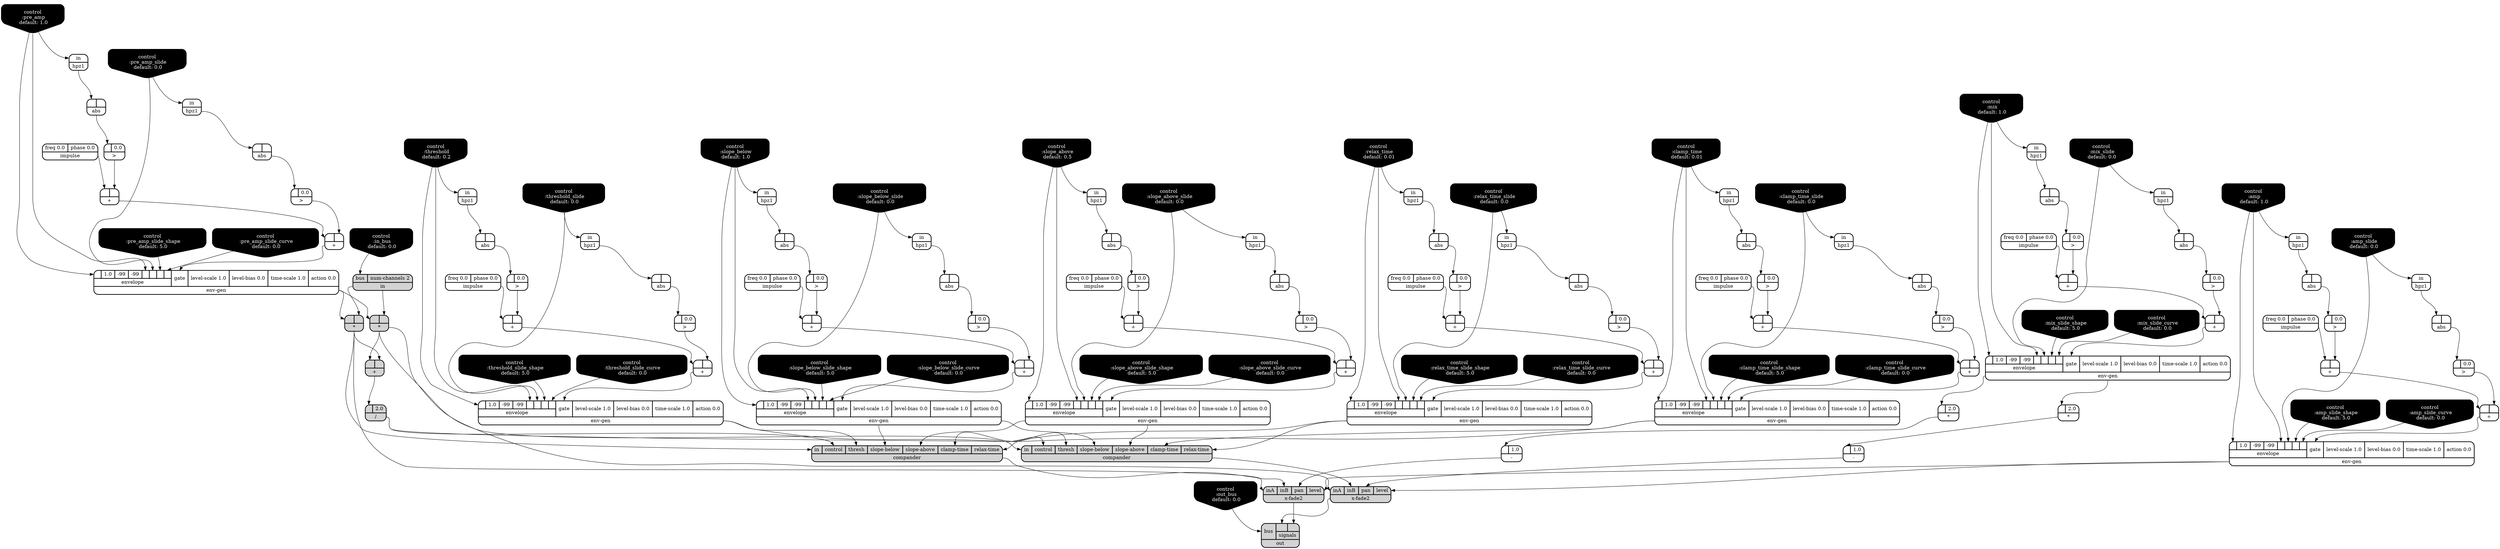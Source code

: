 digraph synthdef {
49 [label = "{{ <a> |<b> 2.0} |<__UG_NAME__>* }" style="bold, rounded" shape=record rankdir=LR];
89 [label = "{{ <a> |<b> 2.0} |<__UG_NAME__>* }" style="bold, rounded" shape=record rankdir=LR];
91 [label = "{{ <a> |<b> } |<__UG_NAME__>* }" style="filled, bold, rounded"  shape=record rankdir=LR];
92 [label = "{{ <a> |<b> } |<__UG_NAME__>* }" style="filled, bold, rounded"  shape=record rankdir=LR];
38 [label = "{{ <a> |<b> } |<__UG_NAME__>+ }" style="bold, rounded" shape=record rankdir=LR];
43 [label = "{{ <a> |<b> } |<__UG_NAME__>+ }" style="bold, rounded" shape=record rankdir=LR];
47 [label = "{{ <a> |<b> } |<__UG_NAME__>+ }" style="bold, rounded" shape=record rankdir=LR];
56 [label = "{{ <a> |<b> } |<__UG_NAME__>+ }" style="bold, rounded" shape=record rankdir=LR];
60 [label = "{{ <a> |<b> } |<__UG_NAME__>+ }" style="bold, rounded" shape=record rankdir=LR];
73 [label = "{{ <a> |<b> } |<__UG_NAME__>+ }" style="bold, rounded" shape=record rankdir=LR];
77 [label = "{{ <a> |<b> } |<__UG_NAME__>+ }" style="bold, rounded" shape=record rankdir=LR];
82 [label = "{{ <a> |<b> } |<__UG_NAME__>+ }" style="bold, rounded" shape=record rankdir=LR];
86 [label = "{{ <a> |<b> } |<__UG_NAME__>+ }" style="bold, rounded" shape=record rankdir=LR];
93 [label = "{{ <a> |<b> } |<__UG_NAME__>+ }" style="filled, bold, rounded"  shape=record rankdir=LR];
97 [label = "{{ <a> |<b> } |<__UG_NAME__>+ }" style="bold, rounded" shape=record rankdir=LR];
101 [label = "{{ <a> |<b> } |<__UG_NAME__>+ }" style="bold, rounded" shape=record rankdir=LR];
104 [label = "{{ <a> |<b> } |<__UG_NAME__>+ }" style="bold, rounded" shape=record rankdir=LR];
108 [label = "{{ <a> |<b> } |<__UG_NAME__>+ }" style="bold, rounded" shape=record rankdir=LR];
113 [label = "{{ <a> |<b> } |<__UG_NAME__>+ }" style="bold, rounded" shape=record rankdir=LR];
119 [label = "{{ <a> |<b> } |<__UG_NAME__>+ }" style="bold, rounded" shape=record rankdir=LR];
121 [label = "{{ <a> |<b> } |<__UG_NAME__>+ }" style="bold, rounded" shape=record rankdir=LR];
50 [label = "{{ <a> |<b> 1.0} |<__UG_NAME__>- }" style="bold, rounded" shape=record rankdir=LR];
90 [label = "{{ <a> |<b> 1.0} |<__UG_NAME__>- }" style="bold, rounded" shape=record rankdir=LR];
94 [label = "{{ <a> |<b> 2.0} |<__UG_NAME__>/ }" style="filled, bold, rounded"  shape=record rankdir=LR];
37 [label = "{{ <a> |<b> 0.0} |<__UG_NAME__>\> }" style="bold, rounded" shape=record rankdir=LR];
42 [label = "{{ <a> |<b> 0.0} |<__UG_NAME__>\> }" style="bold, rounded" shape=record rankdir=LR];
46 [label = "{{ <a> |<b> 0.0} |<__UG_NAME__>\> }" style="bold, rounded" shape=record rankdir=LR];
55 [label = "{{ <a> |<b> 0.0} |<__UG_NAME__>\> }" style="bold, rounded" shape=record rankdir=LR];
59 [label = "{{ <a> |<b> 0.0} |<__UG_NAME__>\> }" style="bold, rounded" shape=record rankdir=LR];
64 [label = "{{ <a> |<b> 0.0} |<__UG_NAME__>\> }" style="bold, rounded" shape=record rankdir=LR];
72 [label = "{{ <a> |<b> 0.0} |<__UG_NAME__>\> }" style="bold, rounded" shape=record rankdir=LR];
76 [label = "{{ <a> |<b> 0.0} |<__UG_NAME__>\> }" style="bold, rounded" shape=record rankdir=LR];
80 [label = "{{ <a> |<b> 0.0} |<__UG_NAME__>\> }" style="bold, rounded" shape=record rankdir=LR];
85 [label = "{{ <a> |<b> 0.0} |<__UG_NAME__>\> }" style="bold, rounded" shape=record rankdir=LR];
96 [label = "{{ <a> |<b> 0.0} |<__UG_NAME__>\> }" style="bold, rounded" shape=record rankdir=LR];
100 [label = "{{ <a> |<b> 0.0} |<__UG_NAME__>\> }" style="bold, rounded" shape=record rankdir=LR];
107 [label = "{{ <a> |<b> 0.0} |<__UG_NAME__>\> }" style="bold, rounded" shape=record rankdir=LR];
112 [label = "{{ <a> |<b> 0.0} |<__UG_NAME__>\> }" style="bold, rounded" shape=record rankdir=LR];
118 [label = "{{ <a> |<b> 0.0} |<__UG_NAME__>\> }" style="bold, rounded" shape=record rankdir=LR];
120 [label = "{{ <a> |<b> 0.0} |<__UG_NAME__>\> }" style="bold, rounded" shape=record rankdir=LR];
36 [label = "{{ <a> |<b> } |<__UG_NAME__>abs }" style="bold, rounded" shape=record rankdir=LR];
41 [label = "{{ <a> |<b> } |<__UG_NAME__>abs }" style="bold, rounded" shape=record rankdir=LR];
45 [label = "{{ <a> |<b> } |<__UG_NAME__>abs }" style="bold, rounded" shape=record rankdir=LR];
54 [label = "{{ <a> |<b> } |<__UG_NAME__>abs }" style="bold, rounded" shape=record rankdir=LR];
58 [label = "{{ <a> |<b> } |<__UG_NAME__>abs }" style="bold, rounded" shape=record rankdir=LR];
63 [label = "{{ <a> |<b> } |<__UG_NAME__>abs }" style="bold, rounded" shape=record rankdir=LR];
66 [label = "{{ <a> |<b> } |<__UG_NAME__>abs }" style="bold, rounded" shape=record rankdir=LR];
68 [label = "{{ <a> |<b> } |<__UG_NAME__>abs }" style="bold, rounded" shape=record rankdir=LR];
71 [label = "{{ <a> |<b> } |<__UG_NAME__>abs }" style="bold, rounded" shape=record rankdir=LR];
75 [label = "{{ <a> |<b> } |<__UG_NAME__>abs }" style="bold, rounded" shape=record rankdir=LR];
79 [label = "{{ <a> |<b> } |<__UG_NAME__>abs }" style="bold, rounded" shape=record rankdir=LR];
84 [label = "{{ <a> |<b> } |<__UG_NAME__>abs }" style="bold, rounded" shape=record rankdir=LR];
99 [label = "{{ <a> |<b> } |<__UG_NAME__>abs }" style="bold, rounded" shape=record rankdir=LR];
106 [label = "{{ <a> |<b> } |<__UG_NAME__>abs }" style="bold, rounded" shape=record rankdir=LR];
111 [label = "{{ <a> |<b> } |<__UG_NAME__>abs }" style="bold, rounded" shape=record rankdir=LR];
117 [label = "{{ <a> |<b> } |<__UG_NAME__>abs }" style="bold, rounded" shape=record rankdir=LR];
123 [label = "{{ <in> in|<control> control|<thresh> thresh|<slope____below> slope-below|<slope____above> slope-above|<clamp____time> clamp-time|<relax____time> relax-time} |<__UG_NAME__>compander }" style="filled, bold, rounded"  shape=record rankdir=LR];
124 [label = "{{ <in> in|<control> control|<thresh> thresh|<slope____below> slope-below|<slope____above> slope-above|<clamp____time> clamp-time|<relax____time> relax-time} |<__UG_NAME__>compander }" style="filled, bold, rounded"  shape=record rankdir=LR];
0 [label = "control
 :amp
 default: 1.0" shape=invhouse style="rounded, filled, bold" fillcolor=black fontcolor=white ]; 
1 [label = "control
 :amp_slide
 default: 0.0" shape=invhouse style="rounded, filled, bold" fillcolor=black fontcolor=white ]; 
2 [label = "control
 :amp_slide_shape
 default: 5.0" shape=invhouse style="rounded, filled, bold" fillcolor=black fontcolor=white ]; 
3 [label = "control
 :amp_slide_curve
 default: 0.0" shape=invhouse style="rounded, filled, bold" fillcolor=black fontcolor=white ]; 
4 [label = "control
 :mix
 default: 1.0" shape=invhouse style="rounded, filled, bold" fillcolor=black fontcolor=white ]; 
5 [label = "control
 :mix_slide
 default: 0.0" shape=invhouse style="rounded, filled, bold" fillcolor=black fontcolor=white ]; 
6 [label = "control
 :mix_slide_shape
 default: 5.0" shape=invhouse style="rounded, filled, bold" fillcolor=black fontcolor=white ]; 
7 [label = "control
 :mix_slide_curve
 default: 0.0" shape=invhouse style="rounded, filled, bold" fillcolor=black fontcolor=white ]; 
8 [label = "control
 :pre_amp
 default: 1.0" shape=invhouse style="rounded, filled, bold" fillcolor=black fontcolor=white ]; 
9 [label = "control
 :pre_amp_slide
 default: 0.0" shape=invhouse style="rounded, filled, bold" fillcolor=black fontcolor=white ]; 
10 [label = "control
 :pre_amp_slide_shape
 default: 5.0" shape=invhouse style="rounded, filled, bold" fillcolor=black fontcolor=white ]; 
11 [label = "control
 :pre_amp_slide_curve
 default: 0.0" shape=invhouse style="rounded, filled, bold" fillcolor=black fontcolor=white ]; 
12 [label = "control
 :threshold
 default: 0.2" shape=invhouse style="rounded, filled, bold" fillcolor=black fontcolor=white ]; 
13 [label = "control
 :threshold_slide
 default: 0.0" shape=invhouse style="rounded, filled, bold" fillcolor=black fontcolor=white ]; 
14 [label = "control
 :threshold_slide_shape
 default: 5.0" shape=invhouse style="rounded, filled, bold" fillcolor=black fontcolor=white ]; 
15 [label = "control
 :threshold_slide_curve
 default: 0.0" shape=invhouse style="rounded, filled, bold" fillcolor=black fontcolor=white ]; 
16 [label = "control
 :clamp_time
 default: 0.01" shape=invhouse style="rounded, filled, bold" fillcolor=black fontcolor=white ]; 
17 [label = "control
 :clamp_time_slide
 default: 0.0" shape=invhouse style="rounded, filled, bold" fillcolor=black fontcolor=white ]; 
18 [label = "control
 :clamp_time_slide_shape
 default: 5.0" shape=invhouse style="rounded, filled, bold" fillcolor=black fontcolor=white ]; 
19 [label = "control
 :clamp_time_slide_curve
 default: 0.0" shape=invhouse style="rounded, filled, bold" fillcolor=black fontcolor=white ]; 
20 [label = "control
 :slope_above
 default: 0.5" shape=invhouse style="rounded, filled, bold" fillcolor=black fontcolor=white ]; 
21 [label = "control
 :slope_above_slide
 default: 0.0" shape=invhouse style="rounded, filled, bold" fillcolor=black fontcolor=white ]; 
22 [label = "control
 :slope_above_slide_shape
 default: 5.0" shape=invhouse style="rounded, filled, bold" fillcolor=black fontcolor=white ]; 
23 [label = "control
 :slope_above_slide_curve
 default: 0.0" shape=invhouse style="rounded, filled, bold" fillcolor=black fontcolor=white ]; 
24 [label = "control
 :slope_below
 default: 1.0" shape=invhouse style="rounded, filled, bold" fillcolor=black fontcolor=white ]; 
25 [label = "control
 :slope_below_slide
 default: 0.0" shape=invhouse style="rounded, filled, bold" fillcolor=black fontcolor=white ]; 
26 [label = "control
 :slope_below_slide_shape
 default: 5.0" shape=invhouse style="rounded, filled, bold" fillcolor=black fontcolor=white ]; 
27 [label = "control
 :slope_below_slide_curve
 default: 0.0" shape=invhouse style="rounded, filled, bold" fillcolor=black fontcolor=white ]; 
28 [label = "control
 :relax_time
 default: 0.01" shape=invhouse style="rounded, filled, bold" fillcolor=black fontcolor=white ]; 
29 [label = "control
 :relax_time_slide
 default: 0.0" shape=invhouse style="rounded, filled, bold" fillcolor=black fontcolor=white ]; 
30 [label = "control
 :relax_time_slide_shape
 default: 5.0" shape=invhouse style="rounded, filled, bold" fillcolor=black fontcolor=white ]; 
31 [label = "control
 :relax_time_slide_curve
 default: 0.0" shape=invhouse style="rounded, filled, bold" fillcolor=black fontcolor=white ]; 
32 [label = "control
 :in_bus
 default: 0.0" shape=invhouse style="rounded, filled, bold" fillcolor=black fontcolor=white ]; 
33 [label = "control
 :out_bus
 default: 0.0" shape=invhouse style="rounded, filled, bold" fillcolor=black fontcolor=white ]; 
48 [label = "{{ {{<envelope___control___0>|1.0|-99|-99|<envelope___control___4>|<envelope___control___5>|<envelope___control___6>|<envelope___control___7>}|envelope}|<gate> gate|<level____scale> level-scale 1.0|<level____bias> level-bias 0.0|<time____scale> time-scale 1.0|<action> action 0.0} |<__UG_NAME__>env-gen }" style="bold, rounded" shape=record rankdir=LR];
61 [label = "{{ {{<envelope___control___0>|1.0|-99|-99|<envelope___control___4>|<envelope___control___5>|<envelope___control___6>|<envelope___control___7>}|envelope}|<gate> gate|<level____scale> level-scale 1.0|<level____bias> level-bias 0.0|<time____scale> time-scale 1.0|<action> action 0.0} |<__UG_NAME__>env-gen }" style="bold, rounded" shape=record rankdir=LR];
78 [label = "{{ {{<envelope___control___0>|1.0|-99|-99|<envelope___control___4>|<envelope___control___5>|<envelope___control___6>|<envelope___control___7>}|envelope}|<gate> gate|<level____scale> level-scale 1.0|<level____bias> level-bias 0.0|<time____scale> time-scale 1.0|<action> action 0.0} |<__UG_NAME__>env-gen }" style="bold, rounded" shape=record rankdir=LR];
87 [label = "{{ {{<envelope___control___0>|1.0|-99|-99|<envelope___control___4>|<envelope___control___5>|<envelope___control___6>|<envelope___control___7>}|envelope}|<gate> gate|<level____scale> level-scale 1.0|<level____bias> level-bias 0.0|<time____scale> time-scale 1.0|<action> action 0.0} |<__UG_NAME__>env-gen }" style="bold, rounded" shape=record rankdir=LR];
102 [label = "{{ {{<envelope___control___0>|1.0|-99|-99|<envelope___control___4>|<envelope___control___5>|<envelope___control___6>|<envelope___control___7>}|envelope}|<gate> gate|<level____scale> level-scale 1.0|<level____bias> level-bias 0.0|<time____scale> time-scale 1.0|<action> action 0.0} |<__UG_NAME__>env-gen }" style="bold, rounded" shape=record rankdir=LR];
109 [label = "{{ {{<envelope___control___0>|1.0|-99|-99|<envelope___control___4>|<envelope___control___5>|<envelope___control___6>|<envelope___control___7>}|envelope}|<gate> gate|<level____scale> level-scale 1.0|<level____bias> level-bias 0.0|<time____scale> time-scale 1.0|<action> action 0.0} |<__UG_NAME__>env-gen }" style="bold, rounded" shape=record rankdir=LR];
114 [label = "{{ {{<envelope___control___0>|1.0|-99|-99|<envelope___control___4>|<envelope___control___5>|<envelope___control___6>|<envelope___control___7>}|envelope}|<gate> gate|<level____scale> level-scale 1.0|<level____bias> level-bias 0.0|<time____scale> time-scale 1.0|<action> action 0.0} |<__UG_NAME__>env-gen }" style="bold, rounded" shape=record rankdir=LR];
122 [label = "{{ {{<envelope___control___0>|1.0|-99|-99|<envelope___control___4>|<envelope___control___5>|<envelope___control___6>|<envelope___control___7>}|envelope}|<gate> gate|<level____scale> level-scale 1.0|<level____bias> level-bias 0.0|<time____scale> time-scale 1.0|<action> action 0.0} |<__UG_NAME__>env-gen }" style="bold, rounded" shape=record rankdir=LR];
35 [label = "{{ <in> in} |<__UG_NAME__>hpz1 }" style="bold, rounded" shape=record rankdir=LR];
39 [label = "{{ <in> in} |<__UG_NAME__>hpz1 }" style="bold, rounded" shape=record rankdir=LR];
44 [label = "{{ <in> in} |<__UG_NAME__>hpz1 }" style="bold, rounded" shape=record rankdir=LR];
52 [label = "{{ <in> in} |<__UG_NAME__>hpz1 }" style="bold, rounded" shape=record rankdir=LR];
53 [label = "{{ <in> in} |<__UG_NAME__>hpz1 }" style="bold, rounded" shape=record rankdir=LR];
57 [label = "{{ <in> in} |<__UG_NAME__>hpz1 }" style="bold, rounded" shape=record rankdir=LR];
62 [label = "{{ <in> in} |<__UG_NAME__>hpz1 }" style="bold, rounded" shape=record rankdir=LR];
65 [label = "{{ <in> in} |<__UG_NAME__>hpz1 }" style="bold, rounded" shape=record rankdir=LR];
67 [label = "{{ <in> in} |<__UG_NAME__>hpz1 }" style="bold, rounded" shape=record rankdir=LR];
69 [label = "{{ <in> in} |<__UG_NAME__>hpz1 }" style="bold, rounded" shape=record rankdir=LR];
74 [label = "{{ <in> in} |<__UG_NAME__>hpz1 }" style="bold, rounded" shape=record rankdir=LR];
83 [label = "{{ <in> in} |<__UG_NAME__>hpz1 }" style="bold, rounded" shape=record rankdir=LR];
98 [label = "{{ <in> in} |<__UG_NAME__>hpz1 }" style="bold, rounded" shape=record rankdir=LR];
105 [label = "{{ <in> in} |<__UG_NAME__>hpz1 }" style="bold, rounded" shape=record rankdir=LR];
110 [label = "{{ <in> in} |<__UG_NAME__>hpz1 }" style="bold, rounded" shape=record rankdir=LR];
116 [label = "{{ <in> in} |<__UG_NAME__>hpz1 }" style="bold, rounded" shape=record rankdir=LR];
34 [label = "{{ <freq> freq 0.0|<phase> phase 0.0} |<__UG_NAME__>impulse }" style="bold, rounded" shape=record rankdir=LR];
40 [label = "{{ <freq> freq 0.0|<phase> phase 0.0} |<__UG_NAME__>impulse }" style="bold, rounded" shape=record rankdir=LR];
51 [label = "{{ <freq> freq 0.0|<phase> phase 0.0} |<__UG_NAME__>impulse }" style="bold, rounded" shape=record rankdir=LR];
70 [label = "{{ <freq> freq 0.0|<phase> phase 0.0} |<__UG_NAME__>impulse }" style="bold, rounded" shape=record rankdir=LR];
81 [label = "{{ <freq> freq 0.0|<phase> phase 0.0} |<__UG_NAME__>impulse }" style="bold, rounded" shape=record rankdir=LR];
95 [label = "{{ <freq> freq 0.0|<phase> phase 0.0} |<__UG_NAME__>impulse }" style="bold, rounded" shape=record rankdir=LR];
103 [label = "{{ <freq> freq 0.0|<phase> phase 0.0} |<__UG_NAME__>impulse }" style="bold, rounded" shape=record rankdir=LR];
115 [label = "{{ <freq> freq 0.0|<phase> phase 0.0} |<__UG_NAME__>impulse }" style="bold, rounded" shape=record rankdir=LR];
88 [label = "{{ <bus> bus|<num____channels> num-channels 2} |<__UG_NAME__>in }" style="filled, bold, rounded"  shape=record rankdir=LR];
127 [label = "{{ <bus> bus|{{<signals___x____fade2___0>|<signals___x____fade2___1>}|signals}} |<__UG_NAME__>out }" style="filled, bold, rounded"  shape=record rankdir=LR];
125 [label = "{{ <ina> inA|<inb> inB|<pan> pan|<level> level} |<__UG_NAME__>x-fade2 }" style="filled, bold, rounded"  shape=record rankdir=LR];
126 [label = "{{ <ina> inA|<inb> inB|<pan> pan|<level> level} |<__UG_NAME__>x-fade2 }" style="filled, bold, rounded"  shape=record rankdir=LR];

48:__UG_NAME__ -> 49:a ;
48:__UG_NAME__ -> 89:a ;
88:__UG_NAME__ -> 91:b ;
61:__UG_NAME__ -> 91:a ;
88:__UG_NAME__ -> 92:b ;
61:__UG_NAME__ -> 92:a ;
37:__UG_NAME__ -> 38:b ;
34:__UG_NAME__ -> 38:a ;
42:__UG_NAME__ -> 43:b ;
40:__UG_NAME__ -> 43:a ;
46:__UG_NAME__ -> 47:b ;
43:__UG_NAME__ -> 47:a ;
55:__UG_NAME__ -> 56:b ;
51:__UG_NAME__ -> 56:a ;
59:__UG_NAME__ -> 60:b ;
56:__UG_NAME__ -> 60:a ;
72:__UG_NAME__ -> 73:b ;
70:__UG_NAME__ -> 73:a ;
76:__UG_NAME__ -> 77:b ;
73:__UG_NAME__ -> 77:a ;
64:__UG_NAME__ -> 82:b ;
81:__UG_NAME__ -> 82:a ;
85:__UG_NAME__ -> 86:b ;
82:__UG_NAME__ -> 86:a ;
91:__UG_NAME__ -> 93:b ;
92:__UG_NAME__ -> 93:a ;
96:__UG_NAME__ -> 97:b ;
95:__UG_NAME__ -> 97:a ;
100:__UG_NAME__ -> 101:b ;
97:__UG_NAME__ -> 101:a ;
80:__UG_NAME__ -> 104:b ;
103:__UG_NAME__ -> 104:a ;
107:__UG_NAME__ -> 108:b ;
104:__UG_NAME__ -> 108:a ;
112:__UG_NAME__ -> 113:b ;
38:__UG_NAME__ -> 113:a ;
118:__UG_NAME__ -> 119:b ;
115:__UG_NAME__ -> 119:a ;
120:__UG_NAME__ -> 121:b ;
119:__UG_NAME__ -> 121:a ;
49:__UG_NAME__ -> 50:a ;
89:__UG_NAME__ -> 90:a ;
93:__UG_NAME__ -> 94:a ;
36:__UG_NAME__ -> 37:a ;
41:__UG_NAME__ -> 42:a ;
45:__UG_NAME__ -> 46:a ;
54:__UG_NAME__ -> 55:a ;
58:__UG_NAME__ -> 59:a ;
63:__UG_NAME__ -> 64:a ;
71:__UG_NAME__ -> 72:a ;
75:__UG_NAME__ -> 76:a ;
79:__UG_NAME__ -> 80:a ;
84:__UG_NAME__ -> 85:a ;
68:__UG_NAME__ -> 96:a ;
99:__UG_NAME__ -> 100:a ;
106:__UG_NAME__ -> 107:a ;
111:__UG_NAME__ -> 112:a ;
117:__UG_NAME__ -> 118:a ;
66:__UG_NAME__ -> 120:a ;
35:__UG_NAME__ -> 36:a ;
39:__UG_NAME__ -> 41:a ;
44:__UG_NAME__ -> 45:a ;
53:__UG_NAME__ -> 54:a ;
57:__UG_NAME__ -> 58:a ;
62:__UG_NAME__ -> 63:a ;
65:__UG_NAME__ -> 66:a ;
67:__UG_NAME__ -> 68:a ;
52:__UG_NAME__ -> 71:a ;
74:__UG_NAME__ -> 75:a ;
69:__UG_NAME__ -> 79:a ;
83:__UG_NAME__ -> 84:a ;
98:__UG_NAME__ -> 99:a ;
105:__UG_NAME__ -> 106:a ;
110:__UG_NAME__ -> 111:a ;
116:__UG_NAME__ -> 117:a ;
122:__UG_NAME__ -> 123:relax____time ;
87:__UG_NAME__ -> 123:clamp____time ;
114:__UG_NAME__ -> 123:slope____above ;
109:__UG_NAME__ -> 123:slope____below ;
102:__UG_NAME__ -> 123:thresh ;
94:__UG_NAME__ -> 123:control ;
91:__UG_NAME__ -> 123:in ;
122:__UG_NAME__ -> 124:relax____time ;
87:__UG_NAME__ -> 124:clamp____time ;
114:__UG_NAME__ -> 124:slope____above ;
109:__UG_NAME__ -> 124:slope____below ;
102:__UG_NAME__ -> 124:thresh ;
94:__UG_NAME__ -> 124:control ;
92:__UG_NAME__ -> 124:in ;
47:__UG_NAME__ -> 48:gate ;
4:__UG_NAME__ -> 48:envelope___control___0 ;
4:__UG_NAME__ -> 48:envelope___control___4 ;
5:__UG_NAME__ -> 48:envelope___control___5 ;
6:__UG_NAME__ -> 48:envelope___control___6 ;
7:__UG_NAME__ -> 48:envelope___control___7 ;
60:__UG_NAME__ -> 61:gate ;
8:__UG_NAME__ -> 61:envelope___control___0 ;
8:__UG_NAME__ -> 61:envelope___control___4 ;
9:__UG_NAME__ -> 61:envelope___control___5 ;
10:__UG_NAME__ -> 61:envelope___control___6 ;
11:__UG_NAME__ -> 61:envelope___control___7 ;
77:__UG_NAME__ -> 78:gate ;
0:__UG_NAME__ -> 78:envelope___control___0 ;
0:__UG_NAME__ -> 78:envelope___control___4 ;
1:__UG_NAME__ -> 78:envelope___control___5 ;
2:__UG_NAME__ -> 78:envelope___control___6 ;
3:__UG_NAME__ -> 78:envelope___control___7 ;
86:__UG_NAME__ -> 87:gate ;
16:__UG_NAME__ -> 87:envelope___control___0 ;
16:__UG_NAME__ -> 87:envelope___control___4 ;
17:__UG_NAME__ -> 87:envelope___control___5 ;
18:__UG_NAME__ -> 87:envelope___control___6 ;
19:__UG_NAME__ -> 87:envelope___control___7 ;
101:__UG_NAME__ -> 102:gate ;
12:__UG_NAME__ -> 102:envelope___control___0 ;
12:__UG_NAME__ -> 102:envelope___control___4 ;
13:__UG_NAME__ -> 102:envelope___control___5 ;
14:__UG_NAME__ -> 102:envelope___control___6 ;
15:__UG_NAME__ -> 102:envelope___control___7 ;
108:__UG_NAME__ -> 109:gate ;
24:__UG_NAME__ -> 109:envelope___control___0 ;
24:__UG_NAME__ -> 109:envelope___control___4 ;
25:__UG_NAME__ -> 109:envelope___control___5 ;
26:__UG_NAME__ -> 109:envelope___control___6 ;
27:__UG_NAME__ -> 109:envelope___control___7 ;
113:__UG_NAME__ -> 114:gate ;
20:__UG_NAME__ -> 114:envelope___control___0 ;
20:__UG_NAME__ -> 114:envelope___control___4 ;
21:__UG_NAME__ -> 114:envelope___control___5 ;
22:__UG_NAME__ -> 114:envelope___control___6 ;
23:__UG_NAME__ -> 114:envelope___control___7 ;
121:__UG_NAME__ -> 122:gate ;
28:__UG_NAME__ -> 122:envelope___control___0 ;
28:__UG_NAME__ -> 122:envelope___control___4 ;
29:__UG_NAME__ -> 122:envelope___control___5 ;
30:__UG_NAME__ -> 122:envelope___control___6 ;
31:__UG_NAME__ -> 122:envelope___control___7 ;
20:__UG_NAME__ -> 35:in ;
4:__UG_NAME__ -> 39:in ;
5:__UG_NAME__ -> 44:in ;
0:__UG_NAME__ -> 52:in ;
8:__UG_NAME__ -> 53:in ;
9:__UG_NAME__ -> 57:in ;
16:__UG_NAME__ -> 62:in ;
29:__UG_NAME__ -> 65:in ;
12:__UG_NAME__ -> 67:in ;
24:__UG_NAME__ -> 69:in ;
1:__UG_NAME__ -> 74:in ;
17:__UG_NAME__ -> 83:in ;
13:__UG_NAME__ -> 98:in ;
25:__UG_NAME__ -> 105:in ;
21:__UG_NAME__ -> 110:in ;
28:__UG_NAME__ -> 116:in ;
32:__UG_NAME__ -> 88:bus ;
125:__UG_NAME__ -> 127:signals___x____fade2___0 ;
126:__UG_NAME__ -> 127:signals___x____fade2___1 ;
33:__UG_NAME__ -> 127:bus ;
78:__UG_NAME__ -> 125:level ;
90:__UG_NAME__ -> 125:pan ;
124:__UG_NAME__ -> 125:inb ;
92:__UG_NAME__ -> 125:ina ;
78:__UG_NAME__ -> 126:level ;
50:__UG_NAME__ -> 126:pan ;
123:__UG_NAME__ -> 126:inb ;
91:__UG_NAME__ -> 126:ina ;

}